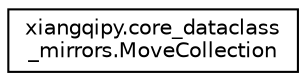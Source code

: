 digraph "Graphical Class Hierarchy"
{
 // LATEX_PDF_SIZE
  edge [fontname="Helvetica",fontsize="10",labelfontname="Helvetica",labelfontsize="10"];
  node [fontname="Helvetica",fontsize="10",shape=record];
  rankdir="LR";
  Node0 [label="xiangqipy.core_dataclass\l_mirrors.MoveCollection",height=0.2,width=0.4,color="black", fillcolor="white", style="filled",URL="$classxiangqipy_1_1core__dataclass__mirrors_1_1MoveCollection.html",tooltip="A Python MoveCollection."];
}
